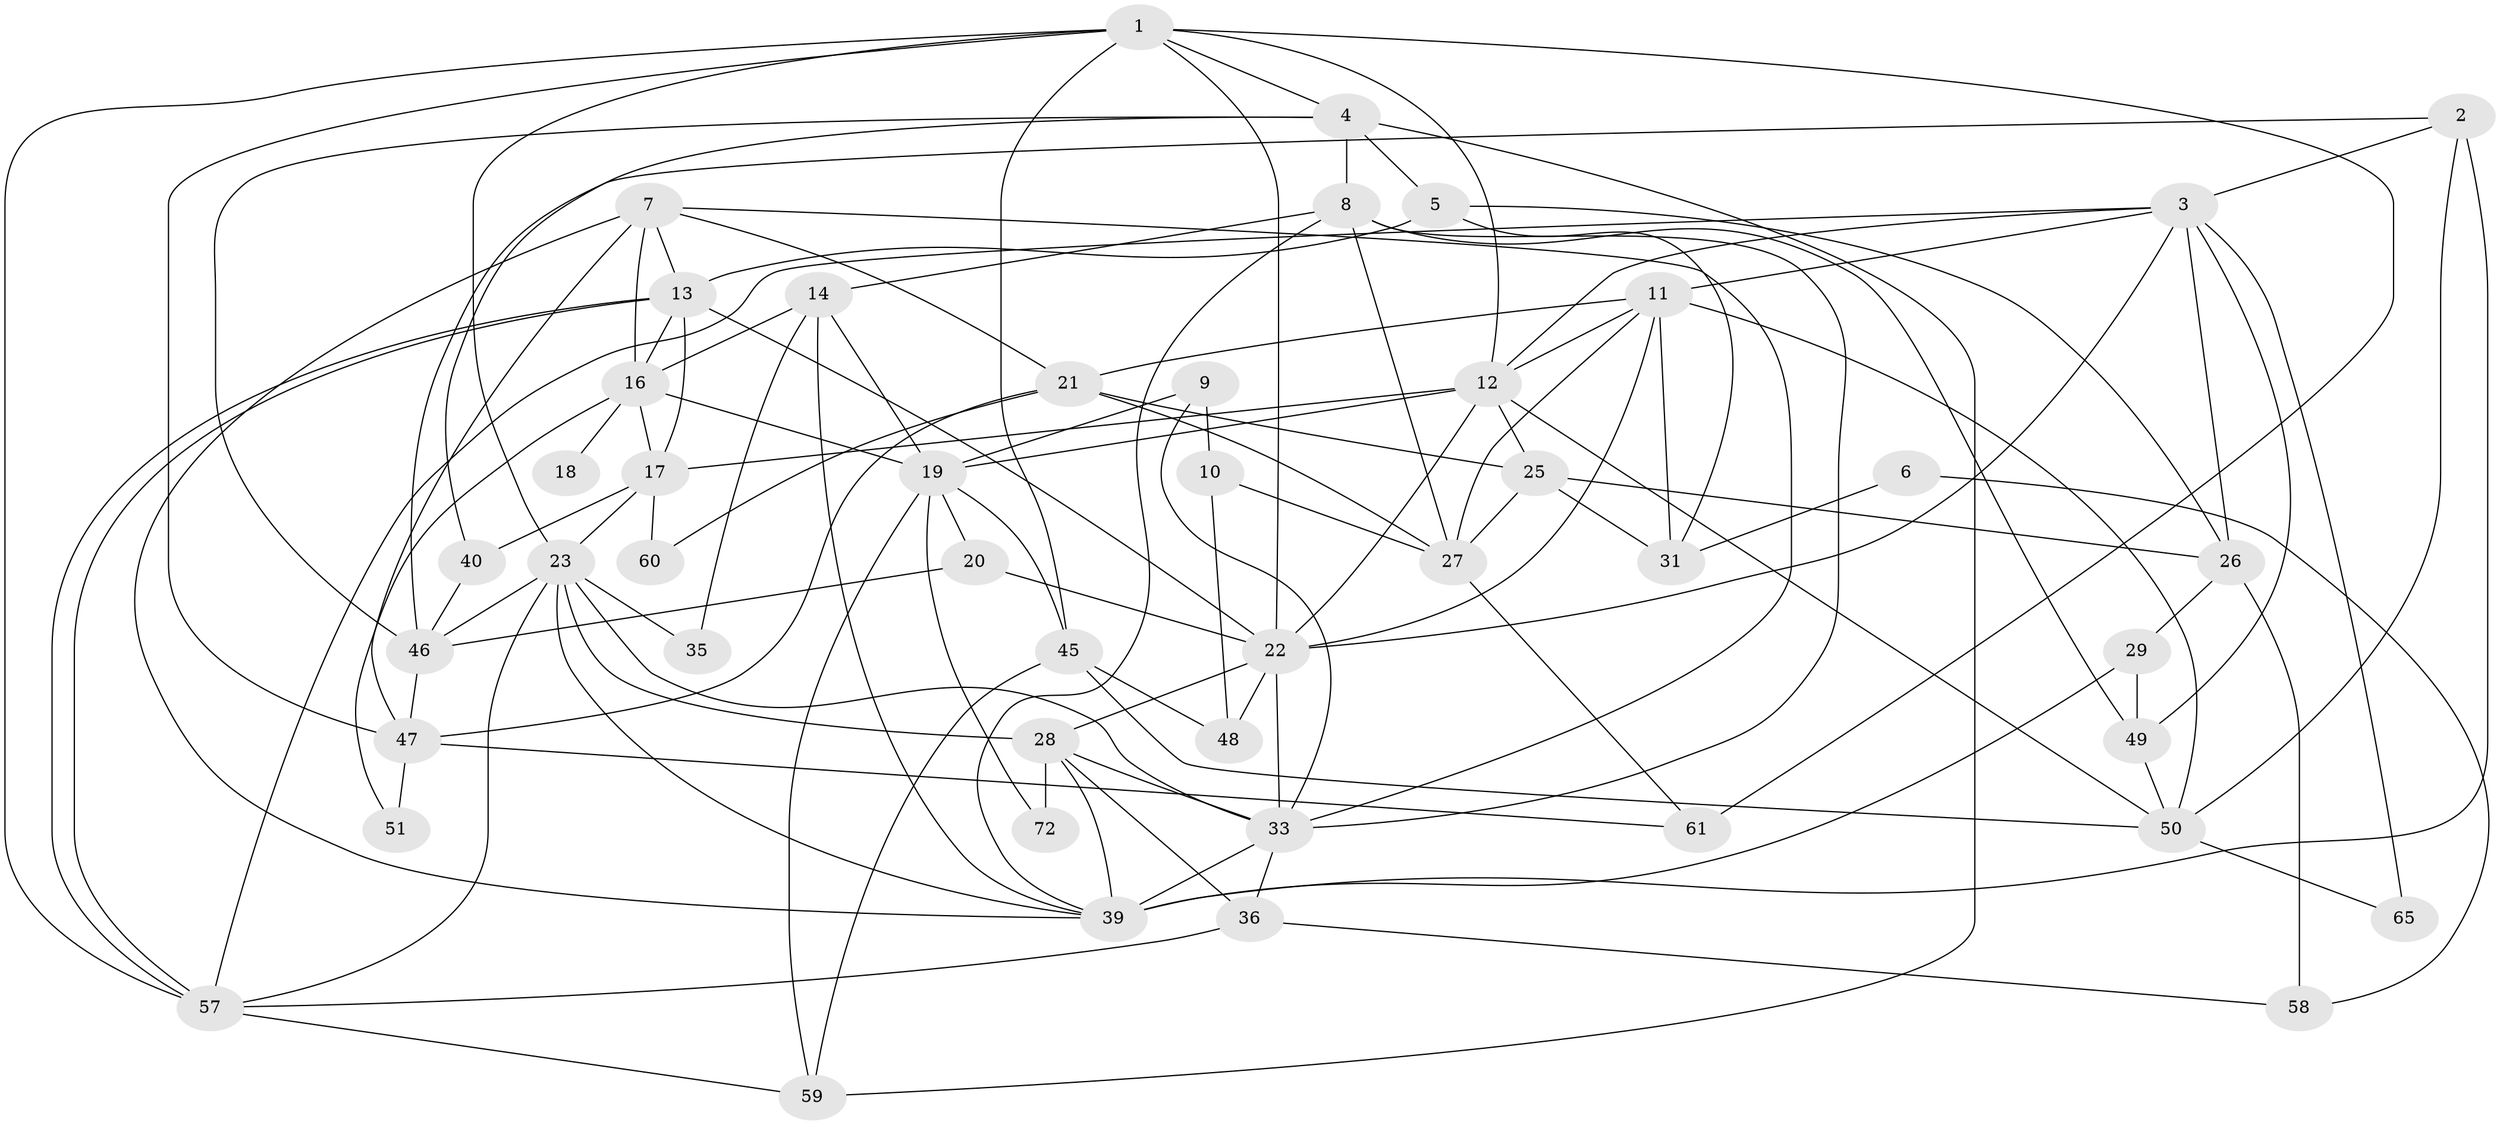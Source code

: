 // original degree distribution, {5: 0.19736842105263158, 4: 0.32894736842105265, 6: 0.07894736842105263, 2: 0.13157894736842105, 3: 0.2236842105263158, 7: 0.02631578947368421, 8: 0.013157894736842105}
// Generated by graph-tools (version 1.1) at 2025/11/02/27/25 16:11:24]
// undirected, 47 vertices, 117 edges
graph export_dot {
graph [start="1"]
  node [color=gray90,style=filled];
  1 [super="+55"];
  2;
  3 [super="+52"];
  4 [super="+32"];
  5 [super="+37"];
  6;
  7 [super="+44"];
  8 [super="+30"];
  9;
  10 [super="+63"];
  11 [super="+62"];
  12 [super="+15"];
  13 [super="+42"];
  14 [super="+69"];
  16 [super="+54"];
  17 [super="+24"];
  18;
  19 [super="+43"];
  20;
  21 [super="+56"];
  22 [super="+76"];
  23 [super="+34"];
  25 [super="+53"];
  26;
  27 [super="+38"];
  28 [super="+64"];
  29;
  31 [super="+41"];
  33;
  35;
  36 [super="+66"];
  39 [super="+74"];
  40;
  45 [super="+71"];
  46 [super="+67"];
  47 [super="+73"];
  48;
  49;
  50 [super="+70"];
  51;
  57 [super="+75"];
  58;
  59 [super="+68"];
  60;
  61;
  65;
  72;
  1 -- 4;
  1 -- 61;
  1 -- 22;
  1 -- 45;
  1 -- 23;
  1 -- 57;
  1 -- 12;
  1 -- 47;
  2 -- 3;
  2 -- 39;
  2 -- 50;
  2 -- 46;
  3 -- 12;
  3 -- 26;
  3 -- 49;
  3 -- 65;
  3 -- 11;
  3 -- 57;
  3 -- 22;
  4 -- 8;
  4 -- 59;
  4 -- 40;
  4 -- 46;
  4 -- 5 [weight=2];
  5 -- 26;
  5 -- 31;
  5 -- 13;
  6 -- 58;
  6 -- 31;
  7 -- 21;
  7 -- 47;
  7 -- 39;
  7 -- 16;
  7 -- 33;
  7 -- 13;
  8 -- 49;
  8 -- 14;
  8 -- 33;
  8 -- 27;
  8 -- 39;
  9 -- 33;
  9 -- 10;
  9 -- 19;
  10 -- 27;
  10 -- 48;
  11 -- 21;
  11 -- 50;
  11 -- 12;
  11 -- 31;
  11 -- 27;
  11 -- 22;
  12 -- 50;
  12 -- 17;
  12 -- 25;
  12 -- 22;
  12 -- 19;
  13 -- 57;
  13 -- 57;
  13 -- 16;
  13 -- 17;
  13 -- 22;
  14 -- 19;
  14 -- 39;
  14 -- 16;
  14 -- 35;
  16 -- 17;
  16 -- 18 [weight=2];
  16 -- 19;
  16 -- 51;
  17 -- 40 [weight=2];
  17 -- 60;
  17 -- 23;
  19 -- 45;
  19 -- 20;
  19 -- 72;
  19 -- 59;
  20 -- 22;
  20 -- 46;
  21 -- 60;
  21 -- 25 [weight=2];
  21 -- 27;
  21 -- 47;
  22 -- 33;
  22 -- 48;
  22 -- 28;
  23 -- 35;
  23 -- 33;
  23 -- 57;
  23 -- 39;
  23 -- 28;
  23 -- 46;
  25 -- 31 [weight=2];
  25 -- 26;
  25 -- 27;
  26 -- 29;
  26 -- 58;
  27 -- 61;
  28 -- 33;
  28 -- 72;
  28 -- 39;
  28 -- 36;
  29 -- 39 [weight=2];
  29 -- 49;
  33 -- 36;
  33 -- 39;
  36 -- 57;
  36 -- 58;
  40 -- 46;
  45 -- 59;
  45 -- 50;
  45 -- 48;
  46 -- 47;
  47 -- 61;
  47 -- 51;
  49 -- 50;
  50 -- 65;
  57 -- 59;
}
